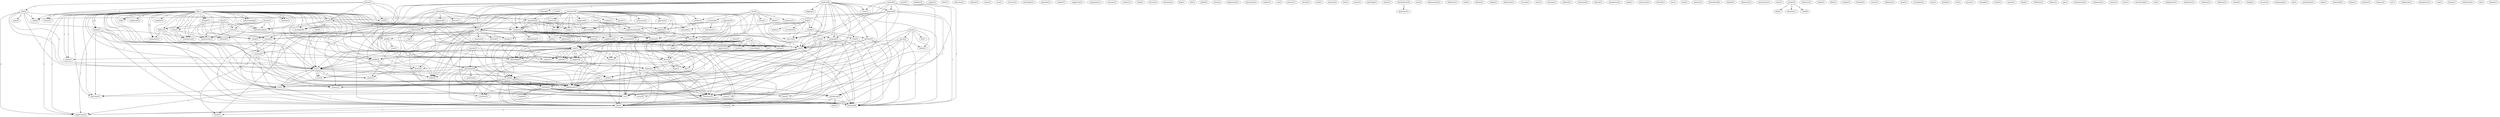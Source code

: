 digraph G {
  nutrition [ label="nutrition(16)" ];
  awareness [ label="awareness(1)" ];
  lab [ label="lab(8)" ];
  speciality [ label="speciality(2)" ];
  approval [ label="approval(1)" ];
  practice [ label="practice(3)" ];
  program [ label="program(3)" ];
  happened [ label="happened(1)" ];
  organ [ label="organ(1)" ];
  reality [ label="reality(1)" ];
  oncologist [ label="oncologist(2)" ];
  treatment [ label="treatment(5)" ];
  post [ label="post(5)" ];
  education [ label="education(2)" ];
  status [ label="status(5)" ];
  chemotherapy [ label="chemotherapy(3)" ];
  assessment [ label="assessment(3)" ];
  post [ label="post(1)" ];
  suggest [ label="suggest(2)" ];
  puzzle [ label="puzzle(1)" ];
  system [ label="system(1)" ];
  knowledge [ label="knowledge(3)" ];
  disease [ label="disease(1)" ];
  need [ label="need(2)" ];
  prevention [ label="prevention(1)" ];
  make [ label="make(2)" ];
  related [ label="related(1)" ];
  field [ label="field(1)" ];
  textbook [ label="textbook(4)" ];
  profess [ label="profess(1)" ];
  heighten [ label="heighten(1)" ];
  peice [ label="peice(1)" ];
  vitamin [ label="vitamin(5)" ];
  cover [ label="cover(1)" ];
  material [ label="material(3)" ];
  reserve [ label="reserve(4)" ];
  use [ label="use(5)" ];
  literature [ label="literature(3)" ];
  find [ label="find(3)" ];
  iv [ label="iv(2)" ];
  uses [ label="uses(2)" ];
  supplementation [ label="supplementation(2)" ];
  continue [ label="continue(2)" ];
  supplement [ label="supplement(1)" ];
  diet [ label="diet(5)" ];
  depression [ label="depression(15)" ];
  cancer [ label="cancer(6)" ];
  design [ label="design(1)" ];
  problem [ label="problem(3)" ];
  copper [ label="copper(1)" ];
  show [ label="show(1)" ];
  discourse [ label="discourse(1)" ];
  patient [ label="patient(1)" ];
  mayo [ label="mayo(1)" ];
  cure [ label="cure(1)" ];
  stressor [ label="stressor(1)" ];
  someone [ label="someone(2)" ];
  discuss [ label="discuss(1)" ];
  run [ label="run(2)" ];
  suggested [ label="suggested(1)" ];
  nutritionist [ label="nutritionist(6)" ];
  run [ label="run(1)" ];
  analysis [ label="analysis(8)" ];
  showed [ label="showed(1)" ];
  logging [ label="logging(1)" ];
  intake [ label="intake(1)" ];
  trace [ label="trace(2)" ];
  software [ label="software(3)" ];
  food [ label="food(3)" ];
  testing [ label="testing(1)" ];
  dietary [ label="dietary(3)" ];
  nutrient [ label="nutrient(1)" ];
  setup [ label="setup(3)" ];
  correlate [ label="correlate(1)" ];
  mineral [ label="mineral(3)" ];
  peroxidase [ label="peroxidase(1)" ];
  knew [ label="knew(2)" ];
  role [ label="role(3)" ];
  care [ label="care(2)" ];
  used [ label="used(1)" ];
  take [ label="take(2)" ];
  operation [ label="operation(1)" ];
  student [ label="student(1)" ];
  play [ label="play(2)" ];
  profile [ label="profile(2)" ];
  magnesium [ label="magnesium(2)" ];
  suggestion [ label="suggestion(1)" ];
  approach [ label="approach(3)" ];
  fix [ label="fix(1)" ];
  assignment [ label="assignment(1)" ];
  weinsier [ label="weinsier(1)" ];
  country [ label="country(1)" ];
  bring [ label="bring(1)" ];
  lecture [ label="lecture(1)" ];
  measure [ label="measure(1)" ];
  advised [ label="advised(1)" ];
  assess [ label="assess(1)" ];
  test [ label="test(4)" ];
  try [ label="try(3)" ];
  half [ label="half(2)" ];
  death [ label="death(1)" ];
  correlation [ label="correlation(1)" ];
  chairman [ label="chairman(1)" ];
  help [ label="help(1)" ];
  rda [ label="rda(1)" ];
  pulled [ label="pulled(1)" ];
  article [ label="article(1)" ];
  department [ label="department(1)" ];
  newsgroup [ label="newsgroup(1)" ];
  copyright [ label="copyright(1)" ];
  newsgroup [ label="newsgroup(1)" ];
  permission [ label="permission(1)" ];
  lida [ label="lida(5)" ];
  emphasize [ label="emphasize(1)" ];
  member [ label="member(1)" ];
  break [ label="break(1)" ];
  group [ label="group(1)" ];
  understanding [ label="understanding(1)" ];
  brought [ label="brought(1)" ];
  mine [ label="mine(2)" ];
  believe [ label="believe(1)" ];
  component [ label="component(1)" ];
  family [ label="family(2)" ];
  explain [ label="explain(1)" ];
  situation [ label="situation(1)" ];
  menopause [ label="menopause(2)" ];
  tell [ label="tell(1)" ];
  physician [ label="physician(1)" ];
  writes [ label="writes(1)" ];
  conduit [ label="conduit(1)" ];
  read [ label="read(1)" ];
  appreciate [ label="appreciate(1)" ];
  future [ label="future(1)" ];
  know [ label="know(2)" ];
  everything [ label="everything(1)" ];
  sit [ label="sit(1)" ];
  rewrite [ label="rewrite(1)" ];
  sodium [ label="sodium(1)" ];
  sas [ label="sas(1)" ];
  process [ label="process(1)" ];
  calcium [ label="calcium(1)" ];
  send [ label="send(1)" ];
  devise [ label="devise(2)" ];
  butt [ label="butt(1)" ];
  reason [ label="reason(2)" ];
  netnews [ label="netnews(1)" ];
  mail [ label="mail(1)" ];
  quote [ label="quote(1)" ];
  pathology [ label="pathology(1)" ];
  give [ label="give(2)" ];
  niacin [ label="niacin(2)" ];
  folate [ label="folate(1)" ];
  cause [ label="cause(1)" ];
  list [ label="list(1)" ];
  keep [ label="keep(2)" ];
  chemo [ label="chemo(1)" ];
  biochemistry [ label="biochemistry(3)" ];
  ignorance [ label="ignorance(1)" ];
  edu [ label="edu(3)" ];
  improvement [ label="improvement(1)" ];
  deficiency [ label="deficiency(1)" ];
  profit [ label="profit(1)" ];
  operates [ label="operates(1)" ];
  organization [ label="organization(1)" ];
  book [ label="book(1)" ];
  okstate [ label="okstate(1)" ];
  college [ label="college(1)" ];
  parenteral [ label="parenteral(1)" ];
  job [ label="job(1)" ];
  increase [ label="increase(1)" ];
  area [ label="area(1)" ];
  reaction [ label="reaction(1)" ];
  suffered [ label="suffered(1)" ];
  evaluation [ label="evaluation(3)" ];
  manual [ label="manual(1)" ];
  perspective [ label="perspective(2)" ];
  tried [ label="tried(2)" ];
  page [ label="page(1)" ];
  text [ label="text(3)" ];
  residency [ label="residency(1)" ];
  training [ label="training(2)" ];
  write [ label="write(1)" ];
  called [ label="called(1)" ];
  course [ label="course(3)" ];
  water [ label="water(2)" ];
  lead [ label="lead(1)" ];
  instruction [ label="instruction(1)" ];
  lida [ label="lida(1)" ];
  read [ label="read(1)" ];
  chloride [ label="chloride(1)" ];
  zinc [ label="zinc(1)" ];
  drug [ label="drug(1)" ];
  breast [ label="breast(3)" ];
  stress [ label="stress(2)" ];
  mastectomy [ label="mastectomy(1)" ];
  rebound [ label="rebound(1)" ];
  america [ label="america(1)" ];
  banschbach [ label="banschbach(2)" ];
  halydol [ label="halydol(1)" ];
  laboratory [ label="laboratory(1)" ];
  psychiatrist [ label="psychiatrist(1)" ];
  time [ label="time(1)" ];
  didn [ label="didn(1)" ];
  professor [ label="professor(1)" ];
  iodine [ label="iodine(1)" ];
  clinic [ label="clinic(2)" ];
  finds [ label="finds(1)" ];
  anyone [ label="anyone(2)" ];
  prozac [ label="prozac(2)" ];
  internist [ label="internist(1)" ];
  didn [ label="didn(1)" ];
  work [ label="work(2)" ];
  change [ label="change(1)" ];
  fluoride [ label="fluoride(1)" ];
  control [ label="control(1)" ];
  oklahoma [ label="oklahoma(1)" ];
  summer [ label="summer(2)" ];
  grant [ label="grant(1)" ];
  accomplish [ label="accomplish(1)" ];
  hair [ label="hair(1)" ];
  pritikin [ label="pritikin(1)" ];
  cell [ label="cell(1)" ];
  poster [ label="poster(1)" ];
  thought [ label="thought(1)" ];
  roland [ label="roland(1)" ];
  preach [ label="preach(1)" ];
  thing [ label="thing(1)" ];
  riboflavin [ label="riboflavin(1)" ];
  wife [ label="wife(2)" ];
  fitness [ label="fitness(1)" ];
  age [ label="age(1)" ];
  indroduction [ label="indroduction(1)" ];
  potassium [ label="potassium(1)" ];
  series [ label="series(1)" ];
  selenium [ label="selenium(2)" ];
  begin [ label="begin(1)" ];
  relevance [ label="relevance(1)" ];
  none [ label="none(1)" ];
  microbiology [ label="microbiology(1)" ];
  nail [ label="nail(1)" ];
  complement [ label="complement(1)" ];
  pyridoxine [ label="pyridoxine(1)" ];
  medicine [ label="medicine(1)" ];
  california [ label="california(1)" ];
  scan [ label="scan(1)" ];
  rehash [ label="rehash(1)" ];
  weight [ label="weight(1)" ];
  stopped [ label="stopped(1)" ];
  success [ label="success(1)" ];
  monograph [ label="monograph(1)" ];
  ph [ label="ph(1)" ];
  md [ label="md(2)" ];
  pantothenic [ label="pantothenic(1)" ];
  drph [ label="drph(1)" ];
  homework [ label="homework(1)" ];
  biotin [ label="biotin(1)" ];
  preface [ label="preface(1)" ];
  balance [ label="balance(2)" ];
  act [ label="act(1)" ];
  chaplynsky [ label="chaplynsky(1)" ];
  phosphorus [ label="phosphorus(1)" ];
  iron [ label="iron(1)" ];
  energy [ label="energy(1)" ];
  medication [ label="medication(1)" ];
  lot [ label="lot(2)" ];
  thiamin [ label="thiamin(1)" ];
  nutrition -> awareness [ label="2" ];
  nutrition -> lab [ label="2" ];
  nutrition -> speciality [ label="2" ];
  nutrition -> approval [ label="1" ];
  nutrition -> practice [ label="4" ];
  nutrition -> program [ label="1" ];
  nutrition -> happened [ label="2" ];
  nutrition -> organ [ label="2" ];
  nutrition -> reality [ label="2" ];
  nutrition -> oncologist [ label="1" ];
  nutrition -> treatment [ label="2" ];
  nutrition -> post [ label="1" ];
  nutrition -> education [ label="1" ];
  nutrition -> status [ label="1" ];
  nutrition -> chemotherapy [ label="1" ];
  nutrition -> assessment [ label="1" ];
  nutrition -> post [ label="1" ];
  nutrition -> suggest [ label="1" ];
  nutrition -> puzzle [ label="1" ];
  nutrition -> system [ label="2" ];
  nutrition -> knowledge [ label="2" ];
  nutrition -> disease [ label="2" ];
  nutrition -> need [ label="1" ];
  nutrition -> prevention [ label="2" ];
  nutrition -> make [ label="2" ];
  nutrition -> related [ label="3" ];
  nutrition -> field [ label="2" ];
  nutrition -> textbook [ label="3" ];
  nutrition -> profess [ label="2" ];
  nutrition -> heighten [ label="2" ];
  vitamin -> cover [ label="3" ];
  vitamin -> material [ label="3" ];
  vitamin -> program [ label="3" ];
  vitamin -> reserve [ label="2" ];
  vitamin -> use [ label="3" ];
  vitamin -> literature [ label="3" ];
  vitamin -> textbook [ label="3" ];
  vitamin -> find [ label="3" ];
  vitamin -> iv [ label="3" ];
  uses -> lab [ label="1" ];
  uses -> supplementation [ label="1" ];
  uses -> continue [ label="1" ];
  uses -> supplement [ label="1" ];
  uses -> diet [ label="1" ];
  uses -> depression [ label="1" ];
  uses -> cancer [ label="1" ];
  uses -> design [ label="1" ];
  someone -> lab [ label="1" ];
  someone -> speciality [ label="1" ];
  someone -> treatment [ label="1" ];
  someone -> discuss [ label="1" ];
  someone -> run [ label="1" ];
  someone -> suggested [ label="1" ];
  someone -> nutritionist [ label="1" ];
  someone -> run [ label="1" ];
  someone -> make [ label="1" ];
  analysis -> cover [ label="1" ];
  analysis -> material [ label="1" ];
  analysis -> program [ label="1" ];
  analysis -> showed [ label="1" ];
  analysis -> logging [ label="2" ];
  analysis -> intake [ label="2" ];
  analysis -> trace [ label="2" ];
  analysis -> software [ label="2" ];
  analysis -> food [ label="2" ];
  analysis -> use [ label="1" ];
  analysis -> testing [ label="1" ];
  analysis -> dietary [ label="2" ];
  analysis -> nutrient [ label="4" ];
  analysis -> setup [ label="2" ];
  analysis -> correlate [ label="2" ];
  analysis -> literature [ label="1" ];
  analysis -> textbook [ label="1" ];
  analysis -> mineral [ label="2" ];
  analysis -> find [ label="1" ];
  analysis -> iv [ label="1" ];
  knew -> role [ label="1" ];
  knew -> care [ label="1" ];
  knew -> used [ label="1" ];
  knew -> take [ label="1" ];
  knew -> diet [ label="1" ];
  knew -> depression [ label="1" ];
  role -> play [ label="2" ];
  role -> care [ label="1" ];
  role -> run [ label="2" ];
  role -> profile [ label="2" ];
  role -> take [ label="1" ];
  role -> run [ label="2" ];
  role -> diet [ label="1" ];
  role -> magnesium [ label="2" ];
  approach -> supplementation [ label="2" ];
  approach -> continue [ label="2" ];
  approach -> diet [ label="2" ];
  approach -> fix [ label="1" ];
  approach -> depression [ label="2" ];
  lab -> measure [ label="1" ];
  lab -> advised [ label="1" ];
  lab -> supplement [ label="1" ];
  lab -> status [ label="1" ];
  lab -> reserve [ label="1" ];
  lab -> run [ label="2" ];
  lab -> run [ label="2" ];
  lab -> assess [ label="1" ];
  lab -> nutrient [ label="1" ];
  lab -> make [ label="1" ];
  lab -> setup [ label="1" ];
  lab -> cancer [ label="1" ];
  lab -> test [ label="1" ];
  lab -> try [ label="1" ];
  lab -> design [ label="1" ];
  half -> intake [ label="1" ];
  half -> death [ label="1" ];
  half -> status [ label="1" ];
  half -> reserve [ label="1" ];
  half -> dietary [ label="1" ];
  half -> correlation [ label="1" ];
  half -> related [ label="1" ];
  speciality -> organ [ label="1" ];
  speciality -> treatment [ label="1" ];
  speciality -> system [ label="1" ];
  speciality -> disease [ label="1" ];
  speciality -> prevention [ label="1" ];
  speciality -> make [ label="1" ];
  material -> used [ label="1" ];
  material -> newsgroup [ label="1" ];
  material -> use [ label="1" ];
  material -> copyright [ label="1" ];
  material -> textbook [ label="1" ];
  material -> newsgroup [ label="1" ];
  lida -> used [ label="1" ];
  lida -> oncologist [ label="1" ];
  lida -> emphasize [ label="1" ];
  lida -> post [ label="1" ];
  lida -> member [ label="1" ];
  lida -> break [ label="1" ];
  lida -> group [ label="1" ];
  lida -> run [ label="1" ];
  lida -> chemotherapy [ label="1" ];
  lida -> understanding [ label="1" ];
  lida -> brought [ label="1" ];
  lida -> post [ label="1" ];
  lida -> use [ label="1" ];
  lida -> profile [ label="1" ];
  lida -> mine [ label="1" ];
  lida -> believe [ label="1" ];
  lida -> component [ label="1" ];
  lida -> family [ label="2" ];
  lida -> knowledge [ label="1" ];
  lida -> explain [ label="1" ];
  lida -> run [ label="1" ];
  lida -> situation [ label="1" ];
  lida -> menopause [ label="1" ];
  lida -> dietary [ label="1" ];
  lida -> tell [ label="1" ];
  lida -> depression [ label="3" ];
  lida -> try [ label="2" ];
  lida -> physician [ label="1" ];
  lida -> writes [ label="1" ];
  lida -> conduit [ label="1" ];
  lida -> find [ label="1" ];
  lida -> magnesium [ label="1" ];
  read -> appreciate [ label="1" ];
  read -> post [ label="1" ];
  read -> post [ label="1" ];
  read -> future [ label="1" ];
  read -> know [ label="1" ];
  read -> everything [ label="1" ];
  read -> sit [ label="1" ];
  read -> rewrite [ label="1" ];
  read -> find [ label="1" ];
  practice -> organ [ label="1" ];
  practice -> treatment [ label="1" ];
  practice -> system [ label="1" ];
  practice -> disease [ label="1" ];
  practice -> prevention [ label="1" ];
  practice -> heighten [ label="1" ];
  care -> supplementation [ label="1" ];
  program -> use [ label="1" ];
  program -> literature [ label="1" ];
  program -> textbook [ label="1" ];
  program -> find [ label="1" ];
  used -> oncologist [ label="1" ];
  used -> treatment [ label="1" ];
  used -> chemotherapy [ label="1" ];
  used -> copyright [ label="1" ];
  used -> knowledge [ label="1" ];
  used -> devise [ label="1" ];
  newsgroup -> butt [ label="1" ];
  newsgroup -> reason [ label="1" ];
  supplementation -> continue [ label="1" ];
  supplementation -> depression [ label="1" ];
  give -> niacin [ label="1" ];
  give -> folate [ label="1" ];
  give -> depression [ label="1" ];
  give -> nutrient [ label="1" ];
  give -> cause [ label="1" ];
  give -> list [ label="1" ];
  give -> keep [ label="1" ];
  biochemistry -> ignorance [ label="2" ];
  niacin -> folate [ label="1" ];
  niacin -> use [ label="1" ];
  niacin -> depression [ label="1" ];
  niacin -> literature [ label="1" ];
  niacin -> textbook [ label="1" ];
  niacin -> find [ label="1" ];
  niacin -> iv [ label="1" ];
  treatment -> continue [ label="1" ];
  treatment -> profit [ label="1" ];
  treatment -> assessment [ label="1" ];
  treatment -> system [ label="1" ];
  treatment -> diet [ label="1" ];
  treatment -> depression [ label="1" ];
  treatment -> operates [ label="1" ];
  treatment -> organization [ label="1" ];
  intake -> status [ label="1" ];
  intake -> software [ label="1" ];
  intake -> reserve [ label="1" ];
  intake -> food [ label="1" ];
  post -> group [ label="1" ];
  post -> future [ label="2" ];
  post -> suggest [ label="1" ];
  post -> knowledge [ label="1" ];
  post -> know [ label="2" ];
  post -> explain [ label="1" ];
  post -> depression [ label="1" ];
  post -> try [ label="1" ];
  post -> conduit [ label="1" ];
  education -> status [ label="1" ];
  education -> run [ label="1" ];
  education -> job [ label="1" ];
  education -> run [ label="1" ];
  education -> assess [ label="1" ];
  continue -> post [ label="1" ];
  continue -> knowledge [ label="1" ];
  continue -> depression [ label="1" ];
  trace -> use [ label="1" ];
  trace -> literature [ label="1" ];
  trace -> textbook [ label="1" ];
  trace -> find [ label="1" ];
  trace -> iv [ label="1" ];
  tried -> use [ label="1" ];
  tried -> take [ label="1" ];
  text -> residency [ label="1" ];
  text -> knowledge [ label="1" ];
  text -> training [ label="1" ];
  text -> write [ label="1" ];
  text -> called [ label="1" ];
  text -> course [ label="1" ];
  text -> related [ label="1" ];
  text -> field [ label="1" ];
  text -> profess [ label="1" ];
  water -> use [ label="1" ];
  water -> testing [ label="1" ];
  water -> lead [ label="1" ];
  water -> literature [ label="1" ];
  water -> textbook [ label="1" ];
  water -> find [ label="1" ];
  water -> iv [ label="1" ];
  reason -> break [ label="1" ];
  lida -> break [ label="1" ];
  lida -> group [ label="1" ];
  lida -> run [ label="1" ];
  lida -> chemotherapy [ label="1" ];
  lida -> understanding [ label="1" ];
  lida -> brought [ label="1" ];
  lida -> post [ label="1" ];
  lida -> use [ label="1" ];
  lida -> profile [ label="1" ];
  lida -> mine [ label="1" ];
  lida -> believe [ label="1" ];
  lida -> component [ label="1" ];
  lida -> family [ label="2" ];
  lida -> knowledge [ label="1" ];
  lida -> explain [ label="1" ];
  lida -> run [ label="1" ];
  lida -> situation [ label="1" ];
  lida -> menopause [ label="1" ];
  lida -> dietary [ label="1" ];
  lida -> tell [ label="1" ];
  lida -> depression [ label="3" ];
  lida -> try [ label="2" ];
  lida -> physician [ label="1" ];
  lida -> writes [ label="1" ];
  lida -> conduit [ label="1" ];
  lida -> find [ label="1" ];
  lida -> magnesium [ label="1" ];
  read -> post [ label="1" ];
  read -> future [ label="1" ];
  read -> know [ label="1" ];
  read -> everything [ label="1" ];
  read -> sit [ label="1" ];
  read -> rewrite [ label="1" ];
  read -> find [ label="1" ];
  breast -> chemotherapy [ label="1" ];
  breast -> stress [ label="1" ];
  breast -> mine [ label="1" ];
  breast -> mastectomy [ label="1" ];
  breast -> rebound [ label="1" ];
  breast -> depression [ label="2" ];
  status -> use [ label="3" ];
  status -> literature [ label="3" ];
  status -> textbook [ label="3" ];
  status -> find [ label="3" ];
  status -> iv [ label="3" ];
  software -> use [ label="1" ];
  software -> literature [ label="1" ];
  software -> textbook [ label="1" ];
  software -> find [ label="1" ];
  run -> assess [ label="1" ];
  run -> make [ label="2" ];
  run -> test [ label="1" ];
  run -> try [ label="1" ];
  brought -> stress [ label="1" ];
  brought -> mastectomy [ label="1" ];
  brought -> rebound [ label="1" ];
  brought -> menopause [ label="1" ];
  brought -> cancer [ label="1" ];
  assessment -> use [ label="1" ];
  assessment -> profile [ label="1" ];
  assessment -> diet [ label="1" ];
  assessment -> devise [ label="1" ];
  assessment -> depression [ label="1" ];
  clinic -> believe [ label="1" ];
  clinic -> setup [ label="1" ];
  clinic -> cancer [ label="1" ];
  clinic -> design [ label="1" ];
  post -> future [ label="2" ];
  post -> suggest [ label="1" ];
  post -> knowledge [ label="1" ];
  post -> know [ label="2" ];
  post -> explain [ label="1" ];
  post -> depression [ label="1" ];
  post -> try [ label="1" ];
  post -> conduit [ label="1" ];
  anyone -> suggest [ label="1" ];
  anyone -> nutritionist [ label="1" ];
  anyone -> run [ label="1" ];
  anyone -> make [ label="1" ];
  anyone -> literature [ label="1" ];
  prozac -> internist [ label="1" ];
  prozac -> didn [ label="1" ];
  prozac -> work [ label="1" ];
  stress -> mastectomy [ label="1" ];
  stress -> need [ label="1" ];
  summer -> use [ label="1" ];
  summer -> literature [ label="1" ];
  summer -> textbook [ label="1" ];
  summer -> find [ label="1" ];
  summer -> iv [ label="1" ];
  suggest -> nutritionist [ label="1" ];
  suggest -> literature [ label="1" ];
  food -> use [ label="2" ];
  food -> literature [ label="2" ];
  food -> textbook [ label="2" ];
  food -> find [ label="2" ];
  use -> profile [ label="1" ];
  use -> explain [ label="1" ];
  use -> diet [ label="1" ];
  use -> fix [ label="1" ];
  use -> devise [ label="1" ];
  use -> depression [ label="1" ];
  use -> textbook [ label="1" ];
  use -> try [ label="1" ];
  use -> conduit [ label="1" ];
  wife -> cancer [ label="1" ];
  profile -> run [ label="1" ];
  profile -> diet [ label="1" ];
  profile -> devise [ label="1" ];
  mine -> mastectomy [ label="1" ];
  mine -> rebound [ label="1" ];
  mine -> menopause [ label="1" ];
  mine -> depression [ label="1" ];
  believe -> component [ label="1" ];
  believe -> dietary [ label="1" ];
  believe -> depression [ label="1" ];
  believe -> setup [ label="1" ];
  family -> run [ label="1" ];
  family -> menopause [ label="1" ];
  family -> try [ label="1" ];
  family -> physician [ label="1" ];
  family -> find [ label="1" ];
  family -> magnesium [ label="1" ];
  knowledge -> related [ label="1" ];
  knowledge -> field [ label="1" ];
  nutritionist -> diet [ label="1" ];
  nutritionist -> dietary [ label="1" ];
  nutritionist -> nutrient [ label="1" ];
  nutritionist -> selenium [ label="1" ];
  nutritionist -> correlate [ label="1" ];
  nutritionist -> literature [ label="2" ];
  nutritionist -> textbook [ label="1" ];
  nutritionist -> test [ label="1" ];
  nutritionist -> find [ label="1" ];
  nutritionist -> iv [ label="1" ];
  know -> begin [ label="1" ];
  know -> fix [ label="1" ];
  training -> prevention [ label="1" ];
  training -> relevance [ label="1" ];
  training -> heighten [ label="1" ];
  run -> assess [ label="1" ];
  run -> make [ label="2" ];
  run -> test [ label="1" ];
  run -> try [ label="1" ];
  diet -> dietary [ label="1" ];
  diet -> depression [ label="2" ];
  diet -> nutrient [ label="2" ];
  diet -> correlate [ label="1" ];
  diet -> literature [ label="1" ];
  diet -> textbook [ label="1" ];
  diet -> find [ label="1" ];
  diet -> iv [ label="1" ];
  need -> fix [ label="1" ];
  need -> scan [ label="1" ];
  need -> make [ label="1" ];
  devise -> depression [ label="1" ];
  depression -> stopped [ label="1" ];
  depression -> newsgroup [ label="1" ];
  nutrient -> cause [ label="1" ];
  nutrient -> course [ label="1" ];
  nutrient -> correlate [ label="1" ];
  nutrient -> literature [ label="3" ];
  nutrient -> textbook [ label="3" ];
  nutrient -> find [ label="3" ];
  nutrient -> iv [ label="3" ];
  nutrient -> keep [ label="1" ];
  md -> newsgroup [ label="1" ];
  md -> try [ label="1" ];
  md -> physician [ label="1" ];
  md -> find [ label="1" ];
  md -> magnesium [ label="1" ];
  setup -> mineral [ label="1" ];
  related -> field [ label="1" ];
  related -> literature [ label="1" ];
  related -> textbook [ label="1" ];
  related -> find [ label="1" ];
  related -> iv [ label="1" ];
  literature -> textbook [ label="1" ];
  literature -> find [ label="1" ];
  cancer -> find [ label="1" ];
  cancer -> iv [ label="1" ];
  test -> try [ label="2" ];
  try -> physician [ label="1" ];
  try -> find [ label="1" ];
  try -> magnesium [ label="1" ];
  mineral -> find [ label="1" ];
  mineral -> iv [ label="1" ];
  find -> magnesium [ label="1" ];
}
